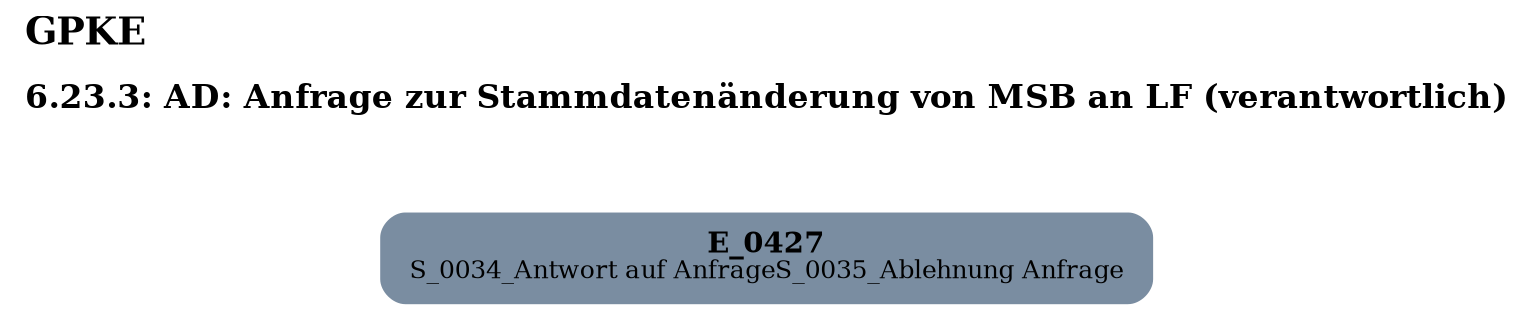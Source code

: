 digraph D {
    labelloc="t";
    label=<<B><FONT POINT-SIZE="18">GPKE</FONT></B><BR align="left"/><BR/><B><FONT POINT-SIZE="16">6.23.3: AD: Anfrage zur Stammdatenänderung von MSB an LF (verantwortlich)</FONT></B><BR align="left"/><BR/><BR/><BR/>>;
    ratio="compress";
    concentrate=true;
    pack=true;
    rankdir=TB;
    packmode="array";
    size="20,20";
    "Empty" [margin="0.2,0.12", shape=box, style="filled,rounded", penwidth=0.0, fillcolor="#7a8da1", label=<<B>E_0427</B><BR align="center"/><FONT point-size="12">S_0034_Antwort auf Anfrage
S_0035_Ablehnung Anfrage</FONT><BR align="center"/>>];


    bgcolor="transparent";
}